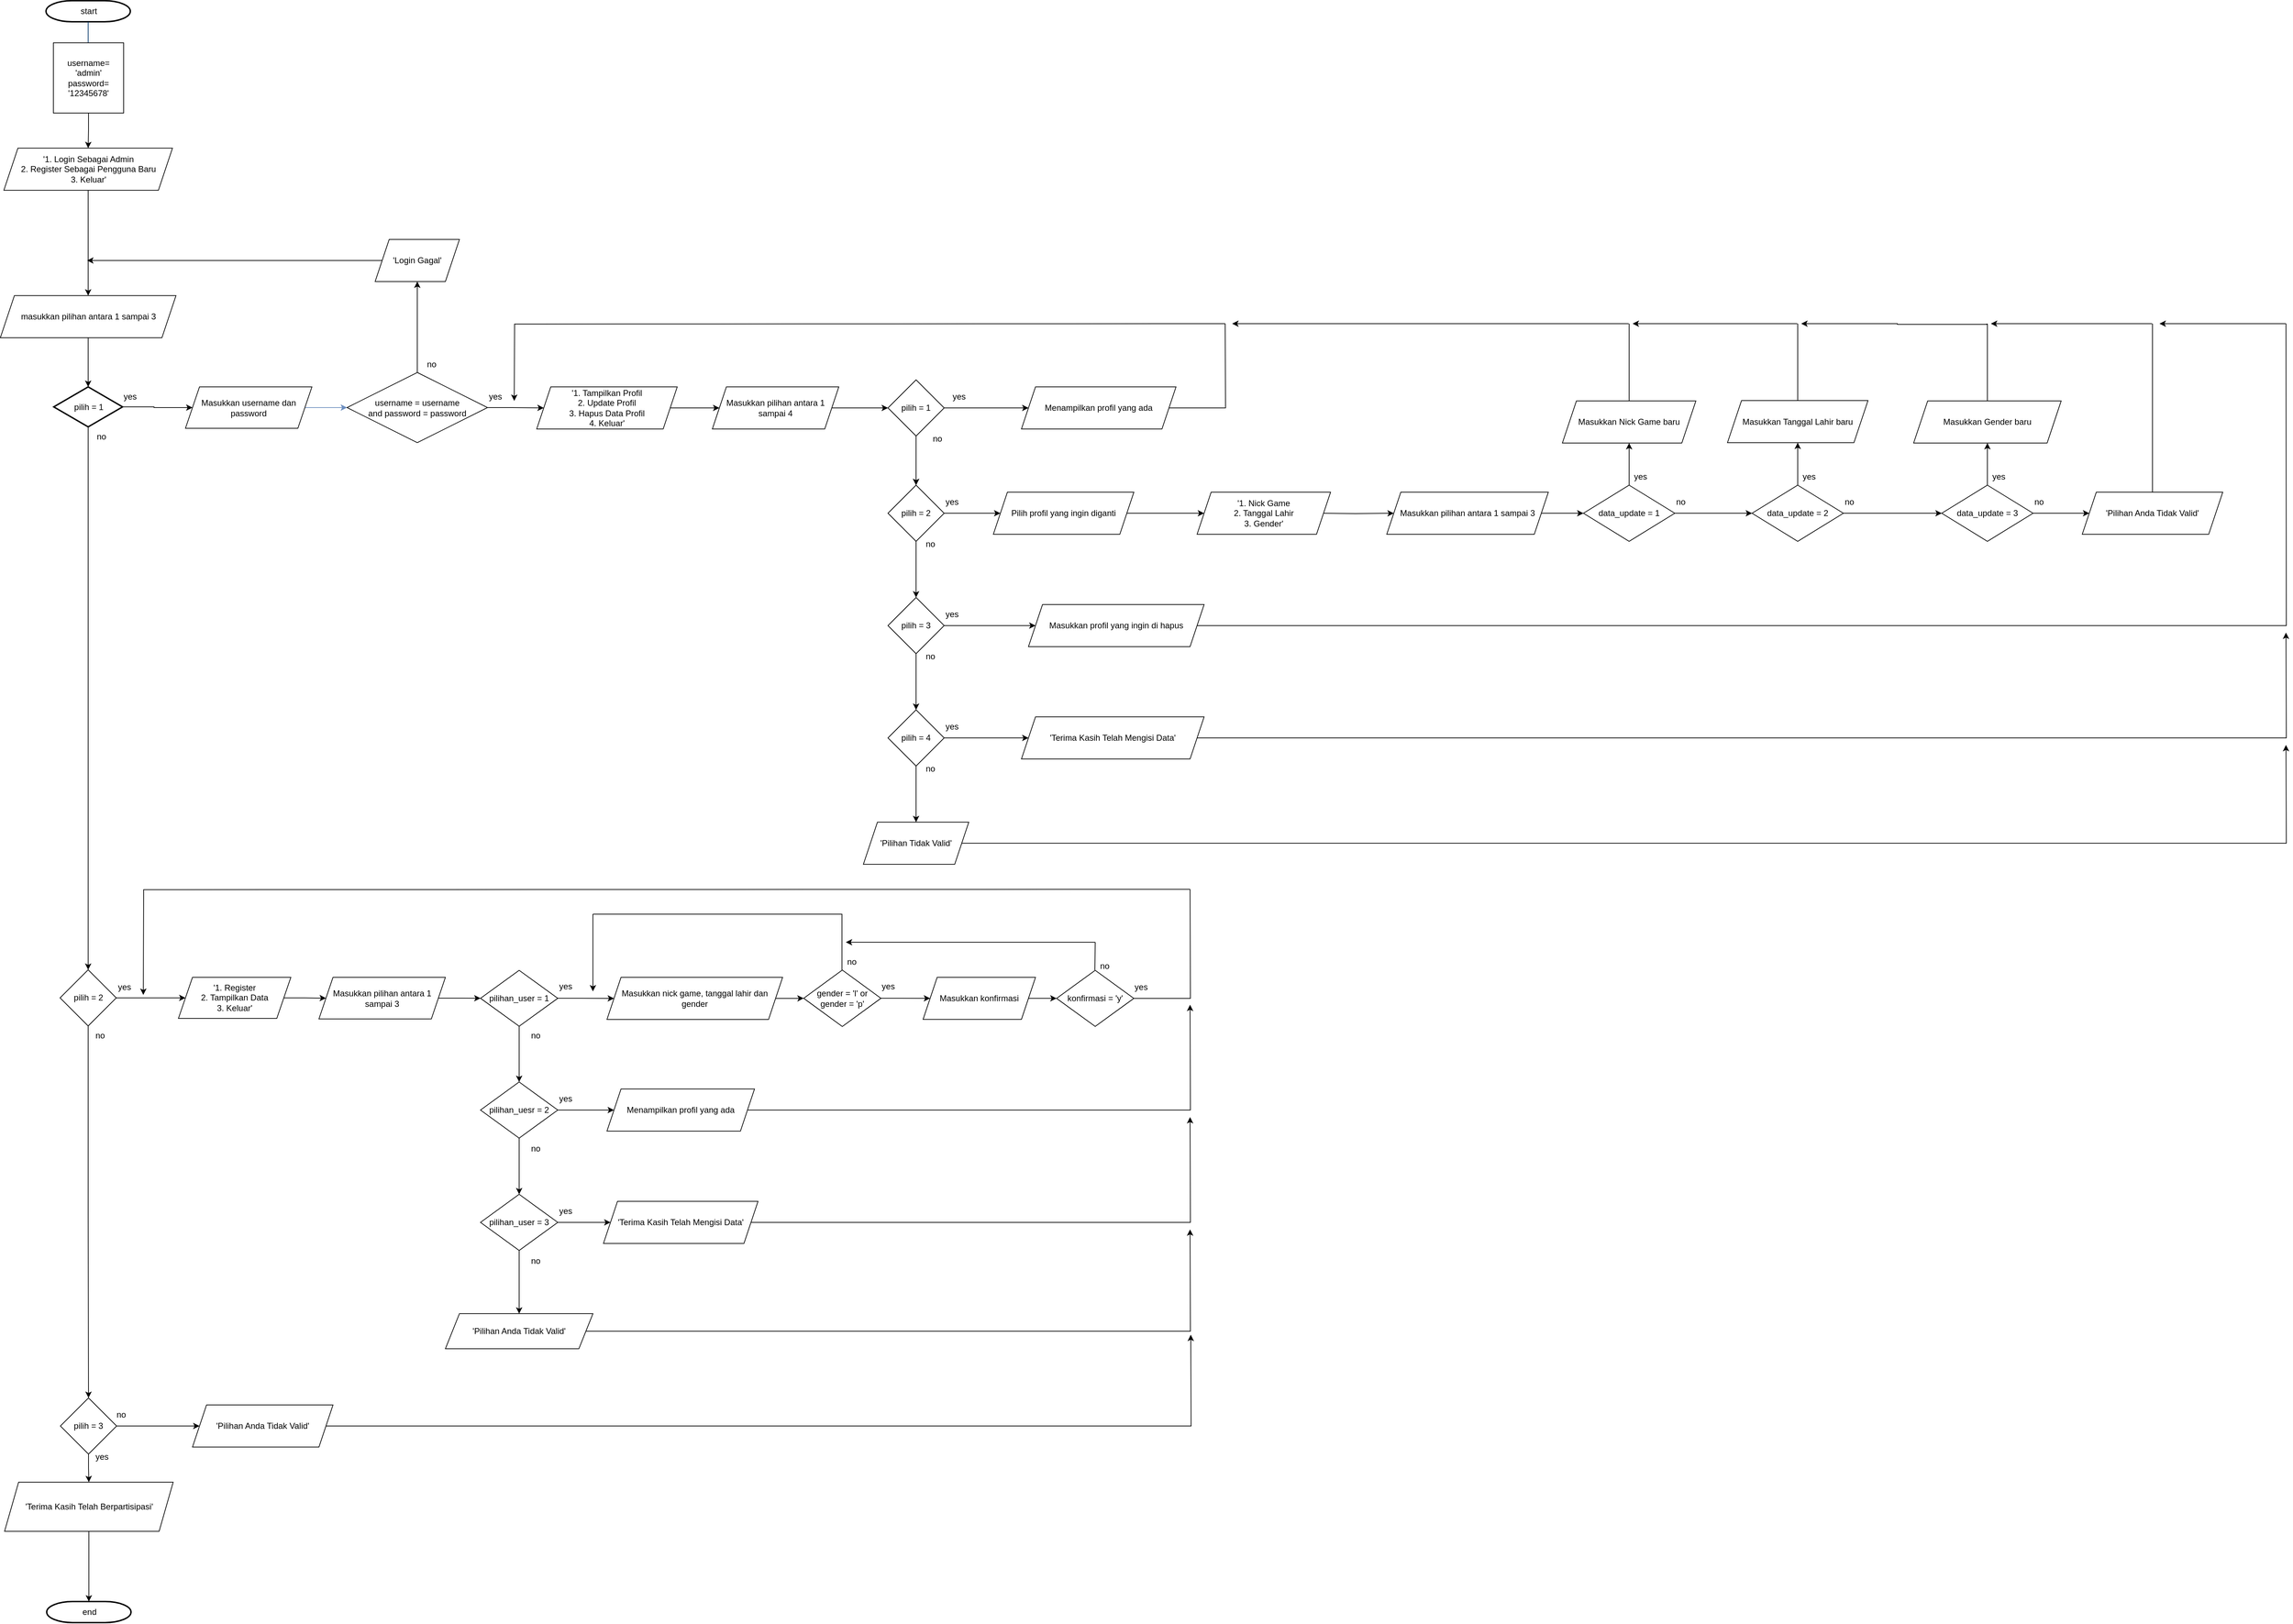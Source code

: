 <mxfile version="24.7.17">
  <diagram id="6a731a19-8d31-9384-78a2-239565b7b9f0" name="Page-1">
    <mxGraphModel dx="800" dy="1290" grid="1" gridSize="10" guides="1" tooltips="1" connect="1" arrows="1" fold="1" page="1" pageScale="1" pageWidth="1169" pageHeight="827" background="none" math="0" shadow="0">
      <root>
        <mxCell id="0" />
        <mxCell id="1" parent="0" />
        <mxCell id="2" value="start" style="shape=mxgraph.flowchart.terminator;strokeWidth=2;gradientColor=none;gradientDirection=north;fontStyle=0;html=1;" parent="1" vertex="1">
          <mxGeometry x="261.5" y="-160" width="120" height="30" as="geometry" />
        </mxCell>
        <mxCell id="iK12TSlIOvTvUxoe28u8-62" style="edgeStyle=orthogonalEdgeStyle;rounded=0;orthogonalLoop=1;jettySize=auto;html=1;exitX=0.5;exitY=1;exitDx=0;exitDy=0;exitPerimeter=0;" parent="1" source="6" target="iK12TSlIOvTvUxoe28u8-130" edge="1">
          <mxGeometry relative="1" as="geometry">
            <mxPoint x="320" y="1001" as="targetPoint" />
          </mxGeometry>
        </mxCell>
        <mxCell id="iK12TSlIOvTvUxoe28u8-230" style="edgeStyle=orthogonalEdgeStyle;rounded=0;orthogonalLoop=1;jettySize=auto;html=1;entryX=0;entryY=0.5;entryDx=0;entryDy=0;" parent="1" source="6" target="P0Cn3tNT5g1t9l28aVW2-55" edge="1">
          <mxGeometry relative="1" as="geometry" />
        </mxCell>
        <mxCell id="6" value="pilih = 1" style="shape=mxgraph.flowchart.decision;strokeWidth=2;gradientColor=none;gradientDirection=north;fontStyle=0;html=1;" parent="1" vertex="1">
          <mxGeometry x="272.5" y="390" width="98" height="57" as="geometry" />
        </mxCell>
        <mxCell id="7" style="fontStyle=1;strokeColor=#003366;strokeWidth=1;html=1;" parent="1" source="2" edge="1">
          <mxGeometry relative="1" as="geometry">
            <mxPoint x="321.5" y="-90" as="targetPoint" />
          </mxGeometry>
        </mxCell>
        <mxCell id="11" value="yes" style="text;fontStyle=0;html=1;strokeColor=none;gradientColor=none;fillColor=none;strokeWidth=2;" parent="1" vertex="1">
          <mxGeometry x="370" y="390" width="40" height="26" as="geometry" />
        </mxCell>
        <mxCell id="14" value="no" style="text;fontStyle=0;html=1;strokeColor=none;gradientColor=none;fillColor=none;strokeWidth=2;align=center;" parent="1" vertex="1">
          <mxGeometry x="320" y="447" width="40" height="26" as="geometry" />
        </mxCell>
        <mxCell id="40" value="end" style="shape=mxgraph.flowchart.terminator;strokeWidth=2;gradientColor=none;gradientDirection=north;fontStyle=0;html=1;" parent="1" vertex="1">
          <mxGeometry x="262.5" y="2120" width="120" height="30" as="geometry" />
        </mxCell>
        <mxCell id="iK12TSlIOvTvUxoe28u8-83" style="edgeStyle=orthogonalEdgeStyle;rounded=0;orthogonalLoop=1;jettySize=auto;html=1;" parent="1" source="jqeUuy7fJETxvloHbBkV-55" target="iK12TSlIOvTvUxoe28u8-85" edge="1">
          <mxGeometry relative="1" as="geometry">
            <mxPoint x="321" y="70" as="targetPoint" />
          </mxGeometry>
        </mxCell>
        <mxCell id="jqeUuy7fJETxvloHbBkV-55" value="username= &#39;admin&#39;&lt;div&gt;password= &#39;12345678&#39;&lt;/div&gt;" style="whiteSpace=wrap;html=1;aspect=fixed;" parent="1" vertex="1">
          <mxGeometry x="272" y="-100" width="100" height="100" as="geometry" />
        </mxCell>
        <mxCell id="iK12TSlIOvTvUxoe28u8-231" style="edgeStyle=orthogonalEdgeStyle;rounded=0;orthogonalLoop=1;jettySize=auto;html=1;" parent="1" source="jqeUuy7fJETxvloHbBkV-59" target="6" edge="1">
          <mxGeometry relative="1" as="geometry" />
        </mxCell>
        <mxCell id="jqeUuy7fJETxvloHbBkV-59" value="masukkan pilihan antara 1 sampai 3" style="shape=parallelogram;perimeter=parallelogramPerimeter;whiteSpace=wrap;html=1;fixedSize=1;" parent="1" vertex="1">
          <mxGeometry x="196.5" y="260" width="250" height="60" as="geometry" />
        </mxCell>
        <mxCell id="P0Cn3tNT5g1t9l28aVW2-56" style="edgeStyle=orthogonalEdgeStyle;rounded=0;orthogonalLoop=1;jettySize=auto;html=1;fillColor=#dae8fc;strokeColor=#6c8ebf;" parent="1" source="P0Cn3tNT5g1t9l28aVW2-55" target="P0Cn3tNT5g1t9l28aVW2-60" edge="1">
          <mxGeometry relative="1" as="geometry">
            <mxPoint x="690" y="419.5" as="targetPoint" />
          </mxGeometry>
        </mxCell>
        <mxCell id="P0Cn3tNT5g1t9l28aVW2-55" value="Masukkan username dan password" style="shape=parallelogram;perimeter=parallelogramPerimeter;whiteSpace=wrap;html=1;fixedSize=1;" parent="1" vertex="1">
          <mxGeometry x="460" y="390" width="180" height="59" as="geometry" />
        </mxCell>
        <mxCell id="P0Cn3tNT5g1t9l28aVW2-64" style="edgeStyle=orthogonalEdgeStyle;rounded=0;orthogonalLoop=1;jettySize=auto;html=1;" parent="1" source="P0Cn3tNT5g1t9l28aVW2-60" target="P0Cn3tNT5g1t9l28aVW2-72" edge="1">
          <mxGeometry relative="1" as="geometry">
            <mxPoint x="980" y="419.5" as="targetPoint" />
          </mxGeometry>
        </mxCell>
        <mxCell id="iK12TSlIOvTvUxoe28u8-227" style="edgeStyle=orthogonalEdgeStyle;rounded=0;orthogonalLoop=1;jettySize=auto;html=1;" parent="1" source="P0Cn3tNT5g1t9l28aVW2-60" target="iK12TSlIOvTvUxoe28u8-228" edge="1">
          <mxGeometry relative="1" as="geometry">
            <mxPoint x="790" y="270" as="targetPoint" />
          </mxGeometry>
        </mxCell>
        <mxCell id="P0Cn3tNT5g1t9l28aVW2-60" value="username = username&lt;div&gt;and password = password&lt;/div&gt;" style="rhombus;whiteSpace=wrap;html=1;" parent="1" vertex="1">
          <mxGeometry x="690" y="369.5" width="200" height="100" as="geometry" />
        </mxCell>
        <mxCell id="P0Cn3tNT5g1t9l28aVW2-65" value="yes" style="text;fontStyle=0;html=1;strokeColor=none;gradientColor=none;fillColor=none;strokeWidth=2;" parent="1" vertex="1">
          <mxGeometry x="890" y="390" width="20" height="26" as="geometry" />
        </mxCell>
        <mxCell id="P0Cn3tNT5g1t9l28aVW2-66" value="no" style="text;fontStyle=0;html=1;strokeColor=none;gradientColor=none;fillColor=none;strokeWidth=2;align=center;" parent="1" vertex="1">
          <mxGeometry x="790" y="343.5" width="40" height="26" as="geometry" />
        </mxCell>
        <mxCell id="P0Cn3tNT5g1t9l28aVW2-77" style="edgeStyle=orthogonalEdgeStyle;rounded=0;orthogonalLoop=1;jettySize=auto;html=1;" parent="1" source="P0Cn3tNT5g1t9l28aVW2-72" target="P0Cn3tNT5g1t9l28aVW2-79" edge="1">
          <mxGeometry relative="1" as="geometry">
            <mxPoint x="1270" y="420" as="targetPoint" />
          </mxGeometry>
        </mxCell>
        <mxCell id="P0Cn3tNT5g1t9l28aVW2-72" value="&#39;1. Tampilkan Profil&lt;div&gt;2. Update Profil&lt;/div&gt;&lt;div&gt;3. Hapus Data Profil&lt;/div&gt;&lt;div&gt;4. Keluar&#39;&lt;/div&gt;" style="shape=parallelogram;perimeter=parallelogramPerimeter;whiteSpace=wrap;html=1;fixedSize=1;" parent="1" vertex="1">
          <mxGeometry x="960" y="390" width="200" height="60" as="geometry" />
        </mxCell>
        <mxCell id="P0Cn3tNT5g1t9l28aVW2-80" style="edgeStyle=orthogonalEdgeStyle;rounded=0;orthogonalLoop=1;jettySize=auto;html=1;" parent="1" source="P0Cn3tNT5g1t9l28aVW2-79" target="P0Cn3tNT5g1t9l28aVW2-81" edge="1">
          <mxGeometry relative="1" as="geometry">
            <mxPoint x="1500" y="420" as="targetPoint" />
          </mxGeometry>
        </mxCell>
        <mxCell id="P0Cn3tNT5g1t9l28aVW2-79" value="Masukkan pilihan antara 1 sampai 4" style="shape=parallelogram;perimeter=parallelogramPerimeter;whiteSpace=wrap;html=1;fixedSize=1;" parent="1" vertex="1">
          <mxGeometry x="1210" y="390" width="180" height="60" as="geometry" />
        </mxCell>
        <mxCell id="P0Cn3tNT5g1t9l28aVW2-82" style="edgeStyle=orthogonalEdgeStyle;rounded=0;orthogonalLoop=1;jettySize=auto;html=1;" parent="1" source="P0Cn3tNT5g1t9l28aVW2-81" edge="1">
          <mxGeometry relative="1" as="geometry">
            <mxPoint x="1500" y="530" as="targetPoint" />
          </mxGeometry>
        </mxCell>
        <mxCell id="P0Cn3tNT5g1t9l28aVW2-83" style="edgeStyle=orthogonalEdgeStyle;rounded=0;orthogonalLoop=1;jettySize=auto;html=1;" parent="1" source="P0Cn3tNT5g1t9l28aVW2-81" target="P0Cn3tNT5g1t9l28aVW2-86" edge="1">
          <mxGeometry relative="1" as="geometry">
            <mxPoint x="1700" y="420" as="targetPoint" />
          </mxGeometry>
        </mxCell>
        <mxCell id="iK12TSlIOvTvUxoe28u8-127" style="edgeStyle=orthogonalEdgeStyle;rounded=0;orthogonalLoop=1;jettySize=auto;html=1;" parent="1" source="P0Cn3tNT5g1t9l28aVW2-81" target="iK12TSlIOvTvUxoe28u8-188" edge="1">
          <mxGeometry relative="1" as="geometry">
            <mxPoint x="1710" y="420" as="targetPoint" />
          </mxGeometry>
        </mxCell>
        <mxCell id="P0Cn3tNT5g1t9l28aVW2-81" value="pilih = 1" style="rhombus;whiteSpace=wrap;html=1;" parent="1" vertex="1">
          <mxGeometry x="1460" y="380" width="80" height="80" as="geometry" />
        </mxCell>
        <mxCell id="P0Cn3tNT5g1t9l28aVW2-84" value="yes" style="text;fontStyle=0;html=1;strokeColor=none;gradientColor=none;fillColor=none;strokeWidth=2;" parent="1" vertex="1">
          <mxGeometry x="1550" y="390" width="40" height="26" as="geometry" />
        </mxCell>
        <mxCell id="P0Cn3tNT5g1t9l28aVW2-85" value="no" style="text;fontStyle=0;html=1;strokeColor=none;gradientColor=none;fillColor=none;strokeWidth=2;align=center;" parent="1" vertex="1">
          <mxGeometry x="1510" y="450" width="40" height="26" as="geometry" />
        </mxCell>
        <mxCell id="P0Cn3tNT5g1t9l28aVW2-88" style="edgeStyle=orthogonalEdgeStyle;rounded=0;orthogonalLoop=1;jettySize=auto;html=1;" parent="1" source="P0Cn3tNT5g1t9l28aVW2-86" target="iK12TSlIOvTvUxoe28u8-201" edge="1">
          <mxGeometry relative="1" as="geometry">
            <mxPoint x="1670" y="570" as="targetPoint" />
          </mxGeometry>
        </mxCell>
        <mxCell id="iK12TSlIOvTvUxoe28u8-118" style="edgeStyle=orthogonalEdgeStyle;rounded=0;orthogonalLoop=1;jettySize=auto;html=1;entryX=0.5;entryY=0;entryDx=0;entryDy=0;" parent="1" source="P0Cn3tNT5g1t9l28aVW2-86" target="P0Cn3tNT5g1t9l28aVW2-93" edge="1">
          <mxGeometry relative="1" as="geometry" />
        </mxCell>
        <mxCell id="P0Cn3tNT5g1t9l28aVW2-86" value="pilih = 2" style="rhombus;whiteSpace=wrap;html=1;" parent="1" vertex="1">
          <mxGeometry x="1460" y="530" width="80" height="80" as="geometry" />
        </mxCell>
        <mxCell id="P0Cn3tNT5g1t9l28aVW2-92" style="edgeStyle=orthogonalEdgeStyle;rounded=0;orthogonalLoop=1;jettySize=auto;html=1;" parent="1" source="P0Cn3tNT5g1t9l28aVW2-93" target="iK12TSlIOvTvUxoe28u8-220" edge="1">
          <mxGeometry relative="1" as="geometry">
            <mxPoint x="1720" y="730" as="targetPoint" />
          </mxGeometry>
        </mxCell>
        <mxCell id="iK12TSlIOvTvUxoe28u8-119" style="edgeStyle=orthogonalEdgeStyle;rounded=0;orthogonalLoop=1;jettySize=auto;html=1;entryX=0.5;entryY=0;entryDx=0;entryDy=0;" parent="1" source="P0Cn3tNT5g1t9l28aVW2-93" target="P0Cn3tNT5g1t9l28aVW2-96" edge="1">
          <mxGeometry relative="1" as="geometry" />
        </mxCell>
        <mxCell id="P0Cn3tNT5g1t9l28aVW2-93" value="pilih = 3" style="rhombus;whiteSpace=wrap;html=1;" parent="1" vertex="1">
          <mxGeometry x="1460" y="690" width="80" height="80" as="geometry" />
        </mxCell>
        <mxCell id="iK12TSlIOvTvUxoe28u8-75" style="edgeStyle=orthogonalEdgeStyle;rounded=0;orthogonalLoop=1;jettySize=auto;html=1;" parent="1" source="P0Cn3tNT5g1t9l28aVW2-96" target="iK12TSlIOvTvUxoe28u8-224" edge="1">
          <mxGeometry relative="1" as="geometry">
            <mxPoint x="1685" y="890" as="targetPoint" />
          </mxGeometry>
        </mxCell>
        <mxCell id="iK12TSlIOvTvUxoe28u8-126" style="edgeStyle=orthogonalEdgeStyle;rounded=0;orthogonalLoop=1;jettySize=auto;html=1;" parent="1" source="P0Cn3tNT5g1t9l28aVW2-96" edge="1">
          <mxGeometry relative="1" as="geometry">
            <mxPoint x="1500" y="1010" as="targetPoint" />
          </mxGeometry>
        </mxCell>
        <mxCell id="P0Cn3tNT5g1t9l28aVW2-96" value="pilih = 4" style="rhombus;whiteSpace=wrap;html=1;" parent="1" vertex="1">
          <mxGeometry x="1460" y="850" width="80" height="80" as="geometry" />
        </mxCell>
        <mxCell id="iK12TSlIOvTvUxoe28u8-226" style="edgeStyle=orthogonalEdgeStyle;rounded=0;orthogonalLoop=1;jettySize=auto;html=1;" parent="1" source="iK12TSlIOvTvUxoe28u8-76" edge="1">
          <mxGeometry relative="1" as="geometry">
            <mxPoint x="3450" y="900" as="targetPoint" />
          </mxGeometry>
        </mxCell>
        <mxCell id="iK12TSlIOvTvUxoe28u8-76" value="&#39;Pilihan Tidak Valid&#39;" style="shape=parallelogram;perimeter=parallelogramPerimeter;whiteSpace=wrap;html=1;fixedSize=1;" parent="1" vertex="1">
          <mxGeometry x="1425" y="1010" width="150" height="60" as="geometry" />
        </mxCell>
        <mxCell id="iK12TSlIOvTvUxoe28u8-86" style="edgeStyle=orthogonalEdgeStyle;rounded=0;orthogonalLoop=1;jettySize=auto;html=1;entryX=0.5;entryY=0;entryDx=0;entryDy=0;" parent="1" source="iK12TSlIOvTvUxoe28u8-85" target="jqeUuy7fJETxvloHbBkV-59" edge="1">
          <mxGeometry relative="1" as="geometry">
            <mxPoint x="320" y="250" as="targetPoint" />
          </mxGeometry>
        </mxCell>
        <mxCell id="iK12TSlIOvTvUxoe28u8-85" value="&#39;1. Login Sebagai Admin&lt;div&gt;2. Register Sebagai Pengguna Baru&lt;/div&gt;&lt;div&gt;3. Keluar&#39;&lt;/div&gt;" style="shape=parallelogram;perimeter=parallelogramPerimeter;whiteSpace=wrap;html=1;fixedSize=1;" parent="1" vertex="1">
          <mxGeometry x="201.5" y="50" width="240" height="60" as="geometry" />
        </mxCell>
        <mxCell id="iK12TSlIOvTvUxoe28u8-120" value="yes" style="text;fontStyle=0;html=1;strokeColor=none;gradientColor=none;fillColor=none;strokeWidth=2;" parent="1" vertex="1">
          <mxGeometry x="1540" y="860" width="40" height="26" as="geometry" />
        </mxCell>
        <mxCell id="iK12TSlIOvTvUxoe28u8-121" value="no" style="text;fontStyle=0;html=1;strokeColor=none;gradientColor=none;fillColor=none;strokeWidth=2;align=center;" parent="1" vertex="1">
          <mxGeometry x="1500" y="920" width="40" height="26" as="geometry" />
        </mxCell>
        <mxCell id="iK12TSlIOvTvUxoe28u8-122" value="yes" style="text;fontStyle=0;html=1;strokeColor=none;gradientColor=none;fillColor=none;strokeWidth=2;" parent="1" vertex="1">
          <mxGeometry x="1540" y="700" width="40" height="26" as="geometry" />
        </mxCell>
        <mxCell id="iK12TSlIOvTvUxoe28u8-123" value="no" style="text;fontStyle=0;html=1;strokeColor=none;gradientColor=none;fillColor=none;strokeWidth=2;align=center;" parent="1" vertex="1">
          <mxGeometry x="1500" y="760" width="40" height="26" as="geometry" />
        </mxCell>
        <mxCell id="iK12TSlIOvTvUxoe28u8-124" value="yes" style="text;fontStyle=0;html=1;strokeColor=none;gradientColor=none;fillColor=none;strokeWidth=2;" parent="1" vertex="1">
          <mxGeometry x="1540" y="540" width="40" height="26" as="geometry" />
        </mxCell>
        <mxCell id="iK12TSlIOvTvUxoe28u8-125" value="no" style="text;fontStyle=0;html=1;strokeColor=none;gradientColor=none;fillColor=none;strokeWidth=2;align=center;" parent="1" vertex="1">
          <mxGeometry x="1500" y="600" width="40" height="26" as="geometry" />
        </mxCell>
        <mxCell id="iK12TSlIOvTvUxoe28u8-131" style="edgeStyle=orthogonalEdgeStyle;rounded=0;orthogonalLoop=1;jettySize=auto;html=1;entryX=0;entryY=0.5;entryDx=0;entryDy=0;" parent="1" source="iK12TSlIOvTvUxoe28u8-130" target="iK12TSlIOvTvUxoe28u8-138" edge="1">
          <mxGeometry relative="1" as="geometry">
            <mxPoint x="457.0" y="1234" as="targetPoint" />
          </mxGeometry>
        </mxCell>
        <mxCell id="iK12TSlIOvTvUxoe28u8-167" style="edgeStyle=orthogonalEdgeStyle;rounded=0;orthogonalLoop=1;jettySize=auto;html=1;" parent="1" source="iK12TSlIOvTvUxoe28u8-130" target="iK12TSlIOvTvUxoe28u8-232" edge="1">
          <mxGeometry relative="1" as="geometry">
            <mxPoint x="322" y="1870" as="targetPoint" />
          </mxGeometry>
        </mxCell>
        <mxCell id="iK12TSlIOvTvUxoe28u8-130" value="pilih = 2" style="rhombus;whiteSpace=wrap;html=1;" parent="1" vertex="1">
          <mxGeometry x="281.5" y="1220.25" width="80" height="80" as="geometry" />
        </mxCell>
        <mxCell id="iK12TSlIOvTvUxoe28u8-137" style="edgeStyle=orthogonalEdgeStyle;rounded=0;orthogonalLoop=1;jettySize=auto;html=1;" parent="1" source="iK12TSlIOvTvUxoe28u8-138" target="iK12TSlIOvTvUxoe28u8-142" edge="1">
          <mxGeometry relative="1" as="geometry">
            <mxPoint x="710" y="1260.25" as="targetPoint" />
          </mxGeometry>
        </mxCell>
        <mxCell id="iK12TSlIOvTvUxoe28u8-138" value="&#39;1. Register&lt;div&gt;2. Tampilkan Data&lt;/div&gt;&lt;div&gt;3. Keluar&#39;&lt;/div&gt;" style="shape=parallelogram;perimeter=parallelogramPerimeter;whiteSpace=wrap;html=1;fixedSize=1;" parent="1" vertex="1">
          <mxGeometry x="450" y="1231" width="160" height="58.5" as="geometry" />
        </mxCell>
        <mxCell id="iK12TSlIOvTvUxoe28u8-139" value="yes" style="text;fontStyle=0;html=1;strokeColor=none;gradientColor=none;fillColor=none;strokeWidth=2;" parent="1" vertex="1">
          <mxGeometry x="361.5" y="1231" width="21" height="26" as="geometry" />
        </mxCell>
        <mxCell id="iK12TSlIOvTvUxoe28u8-140" value="no" style="text;fontStyle=0;html=1;strokeColor=none;gradientColor=none;fillColor=none;strokeWidth=2;align=center;" parent="1" vertex="1">
          <mxGeometry x="739" y="1262.37" width="40" height="26" as="geometry" />
        </mxCell>
        <mxCell id="iK12TSlIOvTvUxoe28u8-141" style="edgeStyle=orthogonalEdgeStyle;rounded=0;orthogonalLoop=1;jettySize=auto;html=1;" parent="1" source="iK12TSlIOvTvUxoe28u8-142" target="iK12TSlIOvTvUxoe28u8-144" edge="1">
          <mxGeometry relative="1" as="geometry">
            <mxPoint x="920" y="1260.625" as="targetPoint" />
          </mxGeometry>
        </mxCell>
        <mxCell id="iK12TSlIOvTvUxoe28u8-142" value="Masukkan pilihan antara 1 sampai 3" style="shape=parallelogram;perimeter=parallelogramPerimeter;whiteSpace=wrap;html=1;fixedSize=1;" parent="1" vertex="1">
          <mxGeometry x="650" y="1231" width="180" height="59.25" as="geometry" />
        </mxCell>
        <mxCell id="iK12TSlIOvTvUxoe28u8-143" style="edgeStyle=orthogonalEdgeStyle;rounded=0;orthogonalLoop=1;jettySize=auto;html=1;" parent="1" source="iK12TSlIOvTvUxoe28u8-144" target="iK12TSlIOvTvUxoe28u8-148" edge="1">
          <mxGeometry relative="1" as="geometry">
            <mxPoint x="1080" y="1260.815" as="targetPoint" />
          </mxGeometry>
        </mxCell>
        <mxCell id="iK12TSlIOvTvUxoe28u8-168" style="edgeStyle=orthogonalEdgeStyle;rounded=0;orthogonalLoop=1;jettySize=auto;html=1;" parent="1" source="iK12TSlIOvTvUxoe28u8-144" target="iK12TSlIOvTvUxoe28u8-169" edge="1">
          <mxGeometry relative="1" as="geometry">
            <mxPoint x="935" y="1420" as="targetPoint" />
          </mxGeometry>
        </mxCell>
        <mxCell id="iK12TSlIOvTvUxoe28u8-144" value="pilihan_user = 1" style="rhombus;whiteSpace=wrap;html=1;" parent="1" vertex="1">
          <mxGeometry x="880" y="1221" width="110" height="79.63" as="geometry" />
        </mxCell>
        <mxCell id="iK12TSlIOvTvUxoe28u8-145" value="yes" style="text;fontStyle=0;html=1;strokeColor=none;gradientColor=none;fillColor=none;strokeWidth=2;" parent="1" vertex="1">
          <mxGeometry x="990" y="1229.5" width="40" height="26" as="geometry" />
        </mxCell>
        <mxCell id="iK12TSlIOvTvUxoe28u8-147" style="edgeStyle=orthogonalEdgeStyle;rounded=0;orthogonalLoop=1;jettySize=auto;html=1;" parent="1" source="iK12TSlIOvTvUxoe28u8-148" target="iK12TSlIOvTvUxoe28u8-150" edge="1">
          <mxGeometry relative="1" as="geometry">
            <mxPoint x="1360" y="1261" as="targetPoint" />
          </mxGeometry>
        </mxCell>
        <mxCell id="iK12TSlIOvTvUxoe28u8-148" value="Masukkan nick game, tanggal lahir dan gender" style="shape=parallelogram;perimeter=parallelogramPerimeter;whiteSpace=wrap;html=1;fixedSize=1;" parent="1" vertex="1">
          <mxGeometry x="1060" y="1231" width="250" height="60" as="geometry" />
        </mxCell>
        <mxCell id="iK12TSlIOvTvUxoe28u8-149" style="edgeStyle=orthogonalEdgeStyle;rounded=0;orthogonalLoop=1;jettySize=auto;html=1;" parent="1" source="iK12TSlIOvTvUxoe28u8-150" target="iK12TSlIOvTvUxoe28u8-157" edge="1">
          <mxGeometry relative="1" as="geometry">
            <mxPoint x="1510" y="1260.815" as="targetPoint" />
          </mxGeometry>
        </mxCell>
        <mxCell id="iK12TSlIOvTvUxoe28u8-150" value="gender = &#39;l&#39; or gender = &#39;p&#39;" style="rhombus;whiteSpace=wrap;html=1;" parent="1" vertex="1">
          <mxGeometry x="1340" y="1220.63" width="110" height="80.37" as="geometry" />
        </mxCell>
        <mxCell id="iK12TSlIOvTvUxoe28u8-151" value="" style="endArrow=none;html=1;rounded=0;" parent="1" edge="1">
          <mxGeometry width="50" height="50" relative="1" as="geometry">
            <mxPoint x="1394.5" y="1220.63" as="sourcePoint" />
            <mxPoint x="1394.5" y="1140.63" as="targetPoint" />
          </mxGeometry>
        </mxCell>
        <mxCell id="iK12TSlIOvTvUxoe28u8-152" value="" style="endArrow=none;html=1;rounded=0;" parent="1" edge="1">
          <mxGeometry width="50" height="50" relative="1" as="geometry">
            <mxPoint x="1040" y="1141" as="sourcePoint" />
            <mxPoint x="1395" y="1141" as="targetPoint" />
          </mxGeometry>
        </mxCell>
        <mxCell id="iK12TSlIOvTvUxoe28u8-153" value="" style="endArrow=classic;html=1;rounded=0;" parent="1" edge="1">
          <mxGeometry width="50" height="50" relative="1" as="geometry">
            <mxPoint x="1040" y="1141" as="sourcePoint" />
            <mxPoint x="1040" y="1251" as="targetPoint" />
          </mxGeometry>
        </mxCell>
        <mxCell id="iK12TSlIOvTvUxoe28u8-154" value="yes" style="text;fontStyle=0;html=1;strokeColor=none;gradientColor=none;fillColor=none;strokeWidth=2;align=center;" parent="1" vertex="1">
          <mxGeometry x="1440" y="1229.5" width="40" height="26" as="geometry" />
        </mxCell>
        <mxCell id="iK12TSlIOvTvUxoe28u8-155" value="no" style="text;fontStyle=0;html=1;strokeColor=none;gradientColor=none;fillColor=none;strokeWidth=2;" parent="1" vertex="1">
          <mxGeometry x="1400" y="1195" width="40" height="26" as="geometry" />
        </mxCell>
        <mxCell id="iK12TSlIOvTvUxoe28u8-156" style="edgeStyle=orthogonalEdgeStyle;rounded=0;orthogonalLoop=1;jettySize=auto;html=1;" parent="1" source="iK12TSlIOvTvUxoe28u8-157" target="iK12TSlIOvTvUxoe28u8-159" edge="1">
          <mxGeometry relative="1" as="geometry">
            <mxPoint x="1740" y="1260.91" as="targetPoint" />
          </mxGeometry>
        </mxCell>
        <mxCell id="iK12TSlIOvTvUxoe28u8-157" value="Masukkan konfirmasi" style="shape=parallelogram;perimeter=parallelogramPerimeter;whiteSpace=wrap;html=1;fixedSize=1;" parent="1" vertex="1">
          <mxGeometry x="1510" y="1231" width="160" height="59.82" as="geometry" />
        </mxCell>
        <mxCell id="iK12TSlIOvTvUxoe28u8-158" style="edgeStyle=orthogonalEdgeStyle;rounded=0;orthogonalLoop=1;jettySize=auto;html=1;endArrow=none;endFill=0;" parent="1" source="iK12TSlIOvTvUxoe28u8-159" edge="1">
          <mxGeometry relative="1" as="geometry">
            <mxPoint x="1890" y="1105.63" as="targetPoint" />
          </mxGeometry>
        </mxCell>
        <mxCell id="iK12TSlIOvTvUxoe28u8-159" value="konfirmasi = &#39;y&#39;" style="rhombus;whiteSpace=wrap;html=1;" parent="1" vertex="1">
          <mxGeometry x="1700" y="1221" width="110" height="79.91" as="geometry" />
        </mxCell>
        <mxCell id="iK12TSlIOvTvUxoe28u8-160" value="" style="endArrow=none;html=1;rounded=0;" parent="1" edge="1">
          <mxGeometry width="50" height="50" relative="1" as="geometry">
            <mxPoint x="1754.5" y="1220.63" as="sourcePoint" />
            <mxPoint x="1755" y="1181" as="targetPoint" />
          </mxGeometry>
        </mxCell>
        <mxCell id="iK12TSlIOvTvUxoe28u8-161" value="" style="endArrow=none;html=1;rounded=0;startArrow=classic;startFill=1;" parent="1" edge="1">
          <mxGeometry width="50" height="50" relative="1" as="geometry">
            <mxPoint x="1400" y="1181" as="sourcePoint" />
            <mxPoint x="1755" y="1181" as="targetPoint" />
          </mxGeometry>
        </mxCell>
        <mxCell id="iK12TSlIOvTvUxoe28u8-162" value="yes" style="text;fontStyle=0;html=1;strokeColor=none;gradientColor=none;fillColor=none;strokeWidth=2;align=center;" parent="1" vertex="1">
          <mxGeometry x="1800" y="1231" width="40" height="26" as="geometry" />
        </mxCell>
        <mxCell id="iK12TSlIOvTvUxoe28u8-163" value="no" style="text;fontStyle=0;html=1;strokeColor=none;gradientColor=none;fillColor=none;strokeWidth=2;" parent="1" vertex="1">
          <mxGeometry x="1760" y="1201" width="40" height="26" as="geometry" />
        </mxCell>
        <mxCell id="iK12TSlIOvTvUxoe28u8-165" style="edgeStyle=orthogonalEdgeStyle;rounded=0;orthogonalLoop=1;jettySize=auto;html=1;" parent="1" edge="1">
          <mxGeometry relative="1" as="geometry">
            <mxPoint x="400" y="1256" as="targetPoint" />
            <mxPoint x="1890" y="1105.63" as="sourcePoint" />
          </mxGeometry>
        </mxCell>
        <mxCell id="iK12TSlIOvTvUxoe28u8-166" value="no" style="text;fontStyle=0;html=1;strokeColor=none;gradientColor=none;fillColor=none;strokeWidth=2;" parent="1" vertex="1">
          <mxGeometry x="329.5" y="1300.25" width="21" height="26" as="geometry" />
        </mxCell>
        <mxCell id="iK12TSlIOvTvUxoe28u8-171" style="edgeStyle=orthogonalEdgeStyle;rounded=0;orthogonalLoop=1;jettySize=auto;html=1;" parent="1" source="iK12TSlIOvTvUxoe28u8-169" target="iK12TSlIOvTvUxoe28u8-172" edge="1">
          <mxGeometry relative="1" as="geometry">
            <mxPoint x="1080" y="1420" as="targetPoint" />
          </mxGeometry>
        </mxCell>
        <mxCell id="iK12TSlIOvTvUxoe28u8-175" style="edgeStyle=orthogonalEdgeStyle;rounded=0;orthogonalLoop=1;jettySize=auto;html=1;" parent="1" source="iK12TSlIOvTvUxoe28u8-169" target="iK12TSlIOvTvUxoe28u8-177" edge="1">
          <mxGeometry relative="1" as="geometry">
            <mxPoint x="935" y="1570" as="targetPoint" />
          </mxGeometry>
        </mxCell>
        <mxCell id="iK12TSlIOvTvUxoe28u8-169" value="pilihan_uesr = 2" style="rhombus;whiteSpace=wrap;html=1;" parent="1" vertex="1">
          <mxGeometry x="880" y="1380" width="110" height="80" as="geometry" />
        </mxCell>
        <mxCell id="iK12TSlIOvTvUxoe28u8-170" value="no" style="text;fontStyle=0;html=1;strokeColor=none;gradientColor=none;fillColor=none;strokeWidth=2;" parent="1" vertex="1">
          <mxGeometry x="950" y="1300.25" width="31" height="26" as="geometry" />
        </mxCell>
        <mxCell id="iK12TSlIOvTvUxoe28u8-176" style="edgeStyle=orthogonalEdgeStyle;rounded=0;orthogonalLoop=1;jettySize=auto;html=1;" parent="1" source="iK12TSlIOvTvUxoe28u8-172" edge="1">
          <mxGeometry relative="1" as="geometry">
            <mxPoint x="1890" y="1270" as="targetPoint" />
          </mxGeometry>
        </mxCell>
        <mxCell id="iK12TSlIOvTvUxoe28u8-172" value="Menampilkan profil yang ada" style="shape=parallelogram;perimeter=parallelogramPerimeter;whiteSpace=wrap;html=1;fixedSize=1;" parent="1" vertex="1">
          <mxGeometry x="1060" y="1390" width="210" height="60" as="geometry" />
        </mxCell>
        <mxCell id="iK12TSlIOvTvUxoe28u8-173" value="yes" style="text;fontStyle=0;html=1;strokeColor=none;gradientColor=none;fillColor=none;strokeWidth=2;" parent="1" vertex="1">
          <mxGeometry x="990" y="1390" width="40" height="26" as="geometry" />
        </mxCell>
        <mxCell id="iK12TSlIOvTvUxoe28u8-174" value="no" style="text;fontStyle=0;html=1;strokeColor=none;gradientColor=none;fillColor=none;strokeWidth=2;" parent="1" vertex="1">
          <mxGeometry x="950" y="1460.75" width="31" height="26" as="geometry" />
        </mxCell>
        <mxCell id="iK12TSlIOvTvUxoe28u8-178" style="edgeStyle=orthogonalEdgeStyle;rounded=0;orthogonalLoop=1;jettySize=auto;html=1;" parent="1" source="iK12TSlIOvTvUxoe28u8-177" target="iK12TSlIOvTvUxoe28u8-179" edge="1">
          <mxGeometry relative="1" as="geometry">
            <mxPoint x="1080" y="1580" as="targetPoint" />
          </mxGeometry>
        </mxCell>
        <mxCell id="iK12TSlIOvTvUxoe28u8-185" style="edgeStyle=orthogonalEdgeStyle;rounded=0;orthogonalLoop=1;jettySize=auto;html=1;" parent="1" source="iK12TSlIOvTvUxoe28u8-177" target="iK12TSlIOvTvUxoe28u8-186" edge="1">
          <mxGeometry relative="1" as="geometry">
            <mxPoint x="935" y="1740" as="targetPoint" />
          </mxGeometry>
        </mxCell>
        <mxCell id="iK12TSlIOvTvUxoe28u8-177" value="pilihan_user = 3" style="rhombus;whiteSpace=wrap;html=1;" parent="1" vertex="1">
          <mxGeometry x="880" y="1540" width="110" height="80" as="geometry" />
        </mxCell>
        <mxCell id="iK12TSlIOvTvUxoe28u8-180" style="edgeStyle=orthogonalEdgeStyle;rounded=0;orthogonalLoop=1;jettySize=auto;html=1;" parent="1" source="iK12TSlIOvTvUxoe28u8-179" edge="1">
          <mxGeometry relative="1" as="geometry">
            <mxPoint x="1890" y="1430" as="targetPoint" />
          </mxGeometry>
        </mxCell>
        <mxCell id="iK12TSlIOvTvUxoe28u8-179" value="&#39;Terima Kasih Telah Mengisi Data&#39;" style="shape=parallelogram;perimeter=parallelogramPerimeter;whiteSpace=wrap;html=1;fixedSize=1;" parent="1" vertex="1">
          <mxGeometry x="1055" y="1550" width="220" height="60" as="geometry" />
        </mxCell>
        <mxCell id="iK12TSlIOvTvUxoe28u8-183" value="no" style="text;fontStyle=0;html=1;strokeColor=none;gradientColor=none;fillColor=none;strokeWidth=2;" parent="1" vertex="1">
          <mxGeometry x="950" y="1620.75" width="31" height="26" as="geometry" />
        </mxCell>
        <mxCell id="iK12TSlIOvTvUxoe28u8-184" value="yes" style="text;fontStyle=0;html=1;strokeColor=none;gradientColor=none;fillColor=none;strokeWidth=2;" parent="1" vertex="1">
          <mxGeometry x="990" y="1550" width="40" height="26" as="geometry" />
        </mxCell>
        <mxCell id="iK12TSlIOvTvUxoe28u8-187" style="edgeStyle=orthogonalEdgeStyle;rounded=0;orthogonalLoop=1;jettySize=auto;html=1;" parent="1" source="iK12TSlIOvTvUxoe28u8-186" edge="1">
          <mxGeometry relative="1" as="geometry">
            <mxPoint x="1890" y="1590" as="targetPoint" />
          </mxGeometry>
        </mxCell>
        <mxCell id="iK12TSlIOvTvUxoe28u8-186" value="&#39;Pilihan Anda Tidak Valid&#39;" style="shape=parallelogram;perimeter=parallelogramPerimeter;whiteSpace=wrap;html=1;fixedSize=1;" parent="1" vertex="1">
          <mxGeometry x="830" y="1710" width="210" height="50" as="geometry" />
        </mxCell>
        <mxCell id="iK12TSlIOvTvUxoe28u8-190" style="edgeStyle=orthogonalEdgeStyle;rounded=0;orthogonalLoop=1;jettySize=auto;html=1;endArrow=none;endFill=0;" parent="1" source="iK12TSlIOvTvUxoe28u8-188" edge="1">
          <mxGeometry relative="1" as="geometry">
            <mxPoint x="1940" y="300" as="targetPoint" />
          </mxGeometry>
        </mxCell>
        <mxCell id="iK12TSlIOvTvUxoe28u8-188" value="Menampilkan profil yang ada" style="shape=parallelogram;perimeter=parallelogramPerimeter;whiteSpace=wrap;html=1;fixedSize=1;" parent="1" vertex="1">
          <mxGeometry x="1650" y="390" width="220" height="60" as="geometry" />
        </mxCell>
        <mxCell id="iK12TSlIOvTvUxoe28u8-191" style="edgeStyle=orthogonalEdgeStyle;rounded=0;orthogonalLoop=1;jettySize=auto;html=1;" parent="1" edge="1">
          <mxGeometry relative="1" as="geometry">
            <mxPoint x="928" y="410" as="targetPoint" />
            <mxPoint x="1940" y="300" as="sourcePoint" />
          </mxGeometry>
        </mxCell>
        <mxCell id="iK12TSlIOvTvUxoe28u8-193" style="edgeStyle=orthogonalEdgeStyle;rounded=0;orthogonalLoop=1;jettySize=auto;html=1;" parent="1" target="iK12TSlIOvTvUxoe28u8-194" edge="1">
          <mxGeometry relative="1" as="geometry">
            <mxPoint x="2180" y="570.0" as="targetPoint" />
            <mxPoint x="2080" y="570" as="sourcePoint" />
          </mxGeometry>
        </mxCell>
        <mxCell id="iK12TSlIOvTvUxoe28u8-192" value="&#39;1. Nick Game&lt;div&gt;2. Tanggal Lahir&lt;/div&gt;&lt;div&gt;3. Gender&#39;&lt;/div&gt;" style="shape=parallelogram;perimeter=parallelogramPerimeter;whiteSpace=wrap;html=1;fixedSize=1;" parent="1" vertex="1">
          <mxGeometry x="1900" y="540" width="190" height="60" as="geometry" />
        </mxCell>
        <mxCell id="iK12TSlIOvTvUxoe28u8-195" style="edgeStyle=orthogonalEdgeStyle;rounded=0;orthogonalLoop=1;jettySize=auto;html=1;" parent="1" source="iK12TSlIOvTvUxoe28u8-194" target="iK12TSlIOvTvUxoe28u8-196" edge="1">
          <mxGeometry relative="1" as="geometry">
            <mxPoint x="2490" y="570" as="targetPoint" />
          </mxGeometry>
        </mxCell>
        <mxCell id="iK12TSlIOvTvUxoe28u8-194" value="Masukkan pilihan antara 1 sampai 3" style="shape=parallelogram;perimeter=parallelogramPerimeter;whiteSpace=wrap;html=1;fixedSize=1;" parent="1" vertex="1">
          <mxGeometry x="2170" y="540" width="230" height="60" as="geometry" />
        </mxCell>
        <mxCell id="iK12TSlIOvTvUxoe28u8-197" style="edgeStyle=orthogonalEdgeStyle;rounded=0;orthogonalLoop=1;jettySize=auto;html=1;" parent="1" source="iK12TSlIOvTvUxoe28u8-196" target="iK12TSlIOvTvUxoe28u8-205" edge="1">
          <mxGeometry relative="1" as="geometry">
            <mxPoint x="2730" y="570" as="targetPoint" />
          </mxGeometry>
        </mxCell>
        <mxCell id="iK12TSlIOvTvUxoe28u8-198" style="edgeStyle=orthogonalEdgeStyle;rounded=0;orthogonalLoop=1;jettySize=auto;html=1;" parent="1" source="iK12TSlIOvTvUxoe28u8-196" target="iK12TSlIOvTvUxoe28u8-199" edge="1">
          <mxGeometry relative="1" as="geometry">
            <mxPoint x="2515" y="440" as="targetPoint" />
          </mxGeometry>
        </mxCell>
        <mxCell id="iK12TSlIOvTvUxoe28u8-196" value="data_update = 1" style="rhombus;whiteSpace=wrap;html=1;" parent="1" vertex="1">
          <mxGeometry x="2450" y="530" width="130" height="80" as="geometry" />
        </mxCell>
        <mxCell id="iK12TSlIOvTvUxoe28u8-203" style="edgeStyle=orthogonalEdgeStyle;rounded=0;orthogonalLoop=1;jettySize=auto;html=1;endArrow=none;endFill=0;" parent="1" source="iK12TSlIOvTvUxoe28u8-199" edge="1">
          <mxGeometry relative="1" as="geometry">
            <mxPoint x="2515" y="300" as="targetPoint" />
          </mxGeometry>
        </mxCell>
        <mxCell id="iK12TSlIOvTvUxoe28u8-199" value="Masukkan Nick Game baru" style="shape=parallelogram;perimeter=parallelogramPerimeter;whiteSpace=wrap;html=1;fixedSize=1;" parent="1" vertex="1">
          <mxGeometry x="2420" y="410" width="190" height="60" as="geometry" />
        </mxCell>
        <mxCell id="iK12TSlIOvTvUxoe28u8-202" style="edgeStyle=orthogonalEdgeStyle;rounded=0;orthogonalLoop=1;jettySize=auto;html=1;entryX=0;entryY=0.5;entryDx=0;entryDy=0;" parent="1" source="iK12TSlIOvTvUxoe28u8-201" target="iK12TSlIOvTvUxoe28u8-192" edge="1">
          <mxGeometry relative="1" as="geometry" />
        </mxCell>
        <mxCell id="iK12TSlIOvTvUxoe28u8-201" value="Pilih profil yang ingin diganti" style="shape=parallelogram;perimeter=parallelogramPerimeter;whiteSpace=wrap;html=1;fixedSize=1;" parent="1" vertex="1">
          <mxGeometry x="1610" y="540" width="200" height="60" as="geometry" />
        </mxCell>
        <mxCell id="iK12TSlIOvTvUxoe28u8-204" style="edgeStyle=orthogonalEdgeStyle;rounded=0;orthogonalLoop=1;jettySize=auto;html=1;" parent="1" edge="1">
          <mxGeometry relative="1" as="geometry">
            <mxPoint x="1950" y="300" as="targetPoint" />
            <mxPoint x="2514.33" y="300" as="sourcePoint" />
          </mxGeometry>
        </mxCell>
        <mxCell id="iK12TSlIOvTvUxoe28u8-206" style="edgeStyle=orthogonalEdgeStyle;rounded=0;orthogonalLoop=1;jettySize=auto;html=1;" parent="1" source="iK12TSlIOvTvUxoe28u8-205" target="iK12TSlIOvTvUxoe28u8-207" edge="1">
          <mxGeometry relative="1" as="geometry">
            <mxPoint x="2755" y="460" as="targetPoint" />
          </mxGeometry>
        </mxCell>
        <mxCell id="iK12TSlIOvTvUxoe28u8-210" style="edgeStyle=orthogonalEdgeStyle;rounded=0;orthogonalLoop=1;jettySize=auto;html=1;" parent="1" source="iK12TSlIOvTvUxoe28u8-205" target="iK12TSlIOvTvUxoe28u8-211" edge="1">
          <mxGeometry relative="1" as="geometry">
            <mxPoint x="3000" y="570" as="targetPoint" />
          </mxGeometry>
        </mxCell>
        <mxCell id="iK12TSlIOvTvUxoe28u8-205" value="data_update = 2" style="rhombus;whiteSpace=wrap;html=1;" parent="1" vertex="1">
          <mxGeometry x="2690" y="530" width="130" height="80" as="geometry" />
        </mxCell>
        <mxCell id="iK12TSlIOvTvUxoe28u8-208" style="edgeStyle=orthogonalEdgeStyle;rounded=0;orthogonalLoop=1;jettySize=auto;html=1;endArrow=none;endFill=0;" parent="1" source="iK12TSlIOvTvUxoe28u8-207" edge="1">
          <mxGeometry relative="1" as="geometry">
            <mxPoint x="2755" y="300" as="targetPoint" />
          </mxGeometry>
        </mxCell>
        <mxCell id="iK12TSlIOvTvUxoe28u8-207" value="Masukkan Tanggal Lahir baru" style="shape=parallelogram;perimeter=parallelogramPerimeter;whiteSpace=wrap;html=1;fixedSize=1;" parent="1" vertex="1">
          <mxGeometry x="2655" y="409.5" width="200" height="60" as="geometry" />
        </mxCell>
        <mxCell id="iK12TSlIOvTvUxoe28u8-209" style="edgeStyle=orthogonalEdgeStyle;rounded=0;orthogonalLoop=1;jettySize=auto;html=1;" parent="1" edge="1">
          <mxGeometry relative="1" as="geometry">
            <mxPoint x="2520" y="300" as="targetPoint" />
            <mxPoint x="2754.33" y="300" as="sourcePoint" />
          </mxGeometry>
        </mxCell>
        <mxCell id="iK12TSlIOvTvUxoe28u8-212" style="edgeStyle=orthogonalEdgeStyle;rounded=0;orthogonalLoop=1;jettySize=auto;html=1;" parent="1" source="iK12TSlIOvTvUxoe28u8-211" target="iK12TSlIOvTvUxoe28u8-213" edge="1">
          <mxGeometry relative="1" as="geometry">
            <mxPoint x="3025" y="460" as="targetPoint" />
          </mxGeometry>
        </mxCell>
        <mxCell id="iK12TSlIOvTvUxoe28u8-216" style="edgeStyle=orthogonalEdgeStyle;rounded=0;orthogonalLoop=1;jettySize=auto;html=1;" parent="1" source="iK12TSlIOvTvUxoe28u8-211" target="iK12TSlIOvTvUxoe28u8-217" edge="1">
          <mxGeometry relative="1" as="geometry">
            <mxPoint x="3220" y="570" as="targetPoint" />
          </mxGeometry>
        </mxCell>
        <mxCell id="iK12TSlIOvTvUxoe28u8-211" value="data_update = 3" style="rhombus;whiteSpace=wrap;html=1;" parent="1" vertex="1">
          <mxGeometry x="2960" y="530" width="130" height="80" as="geometry" />
        </mxCell>
        <mxCell id="iK12TSlIOvTvUxoe28u8-214" style="edgeStyle=orthogonalEdgeStyle;rounded=0;orthogonalLoop=1;jettySize=auto;html=1;endArrow=none;endFill=0;" parent="1" source="iK12TSlIOvTvUxoe28u8-213" edge="1">
          <mxGeometry relative="1" as="geometry">
            <mxPoint x="3025" y="300" as="targetPoint" />
          </mxGeometry>
        </mxCell>
        <mxCell id="iK12TSlIOvTvUxoe28u8-213" value="Masukkan Gender baru" style="shape=parallelogram;perimeter=parallelogramPerimeter;whiteSpace=wrap;html=1;fixedSize=1;" parent="1" vertex="1">
          <mxGeometry x="2920" y="410" width="210" height="60" as="geometry" />
        </mxCell>
        <mxCell id="iK12TSlIOvTvUxoe28u8-215" style="edgeStyle=orthogonalEdgeStyle;rounded=0;orthogonalLoop=1;jettySize=auto;html=1;" parent="1" edge="1">
          <mxGeometry relative="1" as="geometry">
            <mxPoint x="2760" y="300" as="targetPoint" />
            <mxPoint x="3024" y="300" as="sourcePoint" />
            <Array as="points">
              <mxPoint x="2897" y="301" />
              <mxPoint x="2771" y="300" />
              <mxPoint x="2771" y="290" />
            </Array>
          </mxGeometry>
        </mxCell>
        <mxCell id="iK12TSlIOvTvUxoe28u8-218" style="edgeStyle=orthogonalEdgeStyle;rounded=0;orthogonalLoop=1;jettySize=auto;html=1;endArrow=none;endFill=0;" parent="1" source="iK12TSlIOvTvUxoe28u8-217" edge="1">
          <mxGeometry relative="1" as="geometry">
            <mxPoint x="3260" y="300" as="targetPoint" />
          </mxGeometry>
        </mxCell>
        <mxCell id="iK12TSlIOvTvUxoe28u8-217" value="&#39;Pilihan Anda Tidak Valid&#39;" style="shape=parallelogram;perimeter=parallelogramPerimeter;whiteSpace=wrap;html=1;fixedSize=1;" parent="1" vertex="1">
          <mxGeometry x="3160" y="540" width="200" height="60" as="geometry" />
        </mxCell>
        <mxCell id="iK12TSlIOvTvUxoe28u8-219" style="edgeStyle=orthogonalEdgeStyle;rounded=0;orthogonalLoop=1;jettySize=auto;html=1;" parent="1" edge="1">
          <mxGeometry relative="1" as="geometry">
            <mxPoint x="3030" y="300" as="targetPoint" />
            <mxPoint x="3259.33" y="300" as="sourcePoint" />
          </mxGeometry>
        </mxCell>
        <mxCell id="iK12TSlIOvTvUxoe28u8-221" style="edgeStyle=orthogonalEdgeStyle;rounded=0;orthogonalLoop=1;jettySize=auto;html=1;endArrow=none;endFill=0;" parent="1" source="iK12TSlIOvTvUxoe28u8-220" edge="1">
          <mxGeometry relative="1" as="geometry">
            <mxPoint x="3450" y="300" as="targetPoint" />
          </mxGeometry>
        </mxCell>
        <mxCell id="iK12TSlIOvTvUxoe28u8-220" value="Masukkan profil yang ingin di hapus" style="shape=parallelogram;perimeter=parallelogramPerimeter;whiteSpace=wrap;html=1;fixedSize=1;" parent="1" vertex="1">
          <mxGeometry x="1660" y="700" width="250" height="60" as="geometry" />
        </mxCell>
        <mxCell id="iK12TSlIOvTvUxoe28u8-223" value="" style="endArrow=classic;html=1;rounded=0;endFill=1;" parent="1" edge="1">
          <mxGeometry width="50" height="50" relative="1" as="geometry">
            <mxPoint x="3450" y="300" as="sourcePoint" />
            <mxPoint x="3270" y="300" as="targetPoint" />
          </mxGeometry>
        </mxCell>
        <mxCell id="iK12TSlIOvTvUxoe28u8-225" style="edgeStyle=orthogonalEdgeStyle;rounded=0;orthogonalLoop=1;jettySize=auto;html=1;" parent="1" source="iK12TSlIOvTvUxoe28u8-224" edge="1">
          <mxGeometry relative="1" as="geometry">
            <mxPoint x="3450" y="740" as="targetPoint" />
          </mxGeometry>
        </mxCell>
        <mxCell id="iK12TSlIOvTvUxoe28u8-224" value="&#39;Terima Kasih Telah Mengisi Data&#39;" style="shape=parallelogram;perimeter=parallelogramPerimeter;whiteSpace=wrap;html=1;fixedSize=1;" parent="1" vertex="1">
          <mxGeometry x="1650" y="860" width="260" height="60" as="geometry" />
        </mxCell>
        <mxCell id="iK12TSlIOvTvUxoe28u8-229" style="edgeStyle=orthogonalEdgeStyle;rounded=0;orthogonalLoop=1;jettySize=auto;html=1;" parent="1" source="iK12TSlIOvTvUxoe28u8-228" edge="1">
          <mxGeometry relative="1" as="geometry">
            <mxPoint x="320" y="210" as="targetPoint" />
          </mxGeometry>
        </mxCell>
        <mxCell id="iK12TSlIOvTvUxoe28u8-228" value="&#39;Login Gagal&#39;" style="shape=parallelogram;perimeter=parallelogramPerimeter;whiteSpace=wrap;html=1;fixedSize=1;" parent="1" vertex="1">
          <mxGeometry x="730" y="180" width="120" height="60" as="geometry" />
        </mxCell>
        <mxCell id="iK12TSlIOvTvUxoe28u8-235" style="edgeStyle=orthogonalEdgeStyle;rounded=0;orthogonalLoop=1;jettySize=auto;html=1;entryX=0.5;entryY=0;entryDx=0;entryDy=0;" parent="1" source="iK12TSlIOvTvUxoe28u8-232" target="iK12TSlIOvTvUxoe28u8-234" edge="1">
          <mxGeometry relative="1" as="geometry" />
        </mxCell>
        <mxCell id="iK12TSlIOvTvUxoe28u8-238" style="edgeStyle=orthogonalEdgeStyle;rounded=0;orthogonalLoop=1;jettySize=auto;html=1;" parent="1" source="iK12TSlIOvTvUxoe28u8-232" target="iK12TSlIOvTvUxoe28u8-239" edge="1">
          <mxGeometry relative="1" as="geometry">
            <mxPoint x="530" y="1870" as="targetPoint" />
          </mxGeometry>
        </mxCell>
        <mxCell id="iK12TSlIOvTvUxoe28u8-232" value="pilih = 3" style="rhombus;whiteSpace=wrap;html=1;" parent="1" vertex="1">
          <mxGeometry x="282" y="1830" width="80" height="80" as="geometry" />
        </mxCell>
        <mxCell id="iK12TSlIOvTvUxoe28u8-234" value="&#39;Terima Kasih Telah Berpartisipasi&#39;" style="shape=parallelogram;perimeter=parallelogramPerimeter;whiteSpace=wrap;html=1;fixedSize=1;" parent="1" vertex="1">
          <mxGeometry x="202.5" y="1950" width="240" height="70" as="geometry" />
        </mxCell>
        <mxCell id="iK12TSlIOvTvUxoe28u8-236" style="edgeStyle=orthogonalEdgeStyle;rounded=0;orthogonalLoop=1;jettySize=auto;html=1;entryX=0.5;entryY=0;entryDx=0;entryDy=0;entryPerimeter=0;" parent="1" source="iK12TSlIOvTvUxoe28u8-234" target="40" edge="1">
          <mxGeometry relative="1" as="geometry" />
        </mxCell>
        <mxCell id="iK12TSlIOvTvUxoe28u8-240" style="edgeStyle=orthogonalEdgeStyle;rounded=0;orthogonalLoop=1;jettySize=auto;html=1;" parent="1" source="iK12TSlIOvTvUxoe28u8-239" edge="1">
          <mxGeometry relative="1" as="geometry">
            <mxPoint x="1891" y="1740" as="targetPoint" />
          </mxGeometry>
        </mxCell>
        <mxCell id="iK12TSlIOvTvUxoe28u8-239" value="&#39;Pilihan Anda Tidak Valid&#39;" style="shape=parallelogram;perimeter=parallelogramPerimeter;whiteSpace=wrap;html=1;fixedSize=1;" parent="1" vertex="1">
          <mxGeometry x="470" y="1840" width="200" height="60" as="geometry" />
        </mxCell>
        <mxCell id="omfRMqsUePqMjXbSs23I-45" value="yes" style="text;fontStyle=0;html=1;strokeColor=none;gradientColor=none;fillColor=none;strokeWidth=2;" vertex="1" parent="1">
          <mxGeometry x="329.5" y="1900" width="21" height="26" as="geometry" />
        </mxCell>
        <mxCell id="omfRMqsUePqMjXbSs23I-47" value="no" style="text;fontStyle=0;html=1;strokeColor=none;gradientColor=none;fillColor=none;strokeWidth=2;" vertex="1" parent="1">
          <mxGeometry x="360" y="1840" width="21" height="26" as="geometry" />
        </mxCell>
        <mxCell id="omfRMqsUePqMjXbSs23I-48" value="no" style="text;fontStyle=0;html=1;strokeColor=none;gradientColor=none;fillColor=none;strokeWidth=2;" vertex="1" parent="1">
          <mxGeometry x="2580" y="540" width="21" height="26" as="geometry" />
        </mxCell>
        <mxCell id="omfRMqsUePqMjXbSs23I-49" value="yes" style="text;fontStyle=0;html=1;strokeColor=none;gradientColor=none;fillColor=none;strokeWidth=2;" vertex="1" parent="1">
          <mxGeometry x="2520" y="504" width="21" height="26" as="geometry" />
        </mxCell>
        <mxCell id="omfRMqsUePqMjXbSs23I-50" value="no" style="text;fontStyle=0;html=1;strokeColor=none;gradientColor=none;fillColor=none;strokeWidth=2;" vertex="1" parent="1">
          <mxGeometry x="2820" y="540" width="21" height="26" as="geometry" />
        </mxCell>
        <mxCell id="omfRMqsUePqMjXbSs23I-51" value="yes" style="text;fontStyle=0;html=1;strokeColor=none;gradientColor=none;fillColor=none;strokeWidth=2;" vertex="1" parent="1">
          <mxGeometry x="2760" y="504" width="21" height="26" as="geometry" />
        </mxCell>
        <mxCell id="omfRMqsUePqMjXbSs23I-52" value="no" style="text;fontStyle=0;html=1;strokeColor=none;gradientColor=none;fillColor=none;strokeWidth=2;" vertex="1" parent="1">
          <mxGeometry x="3090" y="540" width="21" height="26" as="geometry" />
        </mxCell>
        <mxCell id="omfRMqsUePqMjXbSs23I-53" value="yes" style="text;fontStyle=0;html=1;strokeColor=none;gradientColor=none;fillColor=none;strokeWidth=2;" vertex="1" parent="1">
          <mxGeometry x="3030" y="504" width="21" height="26" as="geometry" />
        </mxCell>
      </root>
    </mxGraphModel>
  </diagram>
</mxfile>
